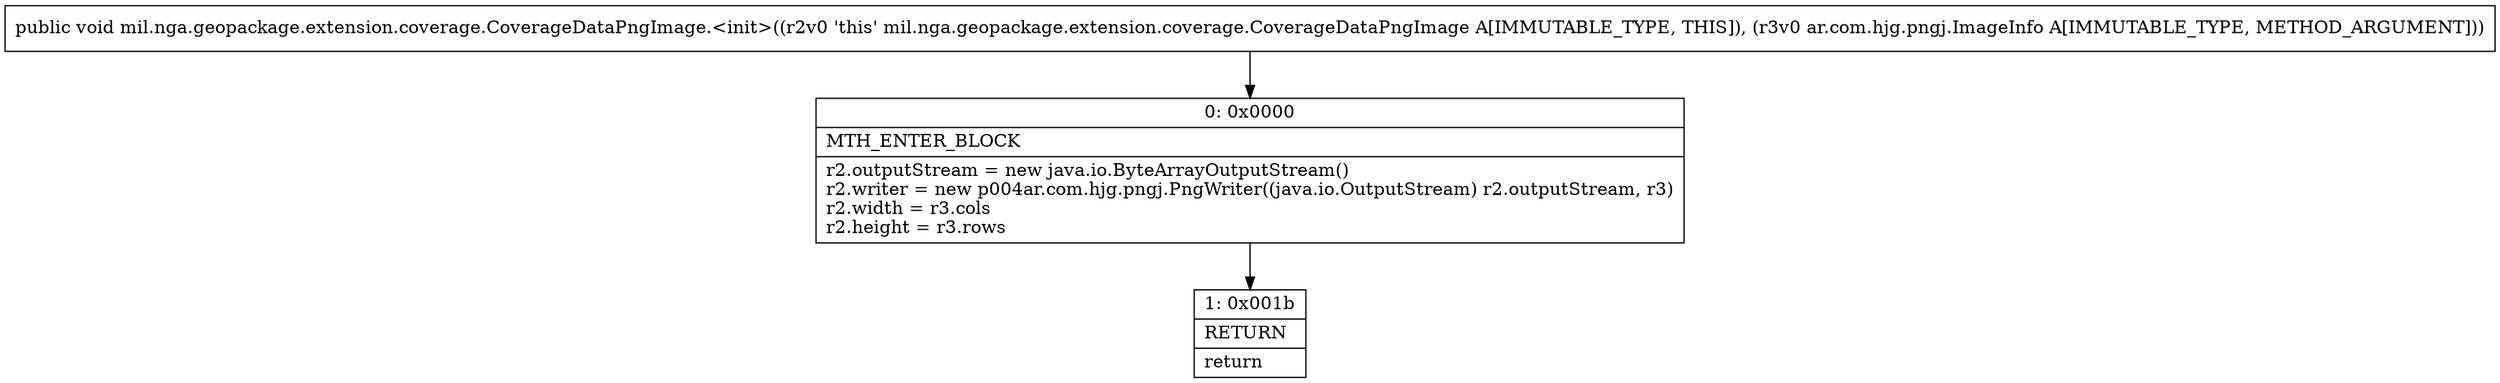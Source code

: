 digraph "CFG formil.nga.geopackage.extension.coverage.CoverageDataPngImage.\<init\>(Lar\/com\/hjg\/pngj\/ImageInfo;)V" {
Node_0 [shape=record,label="{0\:\ 0x0000|MTH_ENTER_BLOCK\l|r2.outputStream = new java.io.ByteArrayOutputStream()\lr2.writer = new p004ar.com.hjg.pngj.PngWriter((java.io.OutputStream) r2.outputStream, r3)\lr2.width = r3.cols\lr2.height = r3.rows\l}"];
Node_1 [shape=record,label="{1\:\ 0x001b|RETURN\l|return\l}"];
MethodNode[shape=record,label="{public void mil.nga.geopackage.extension.coverage.CoverageDataPngImage.\<init\>((r2v0 'this' mil.nga.geopackage.extension.coverage.CoverageDataPngImage A[IMMUTABLE_TYPE, THIS]), (r3v0 ar.com.hjg.pngj.ImageInfo A[IMMUTABLE_TYPE, METHOD_ARGUMENT])) }"];
MethodNode -> Node_0;
Node_0 -> Node_1;
}

